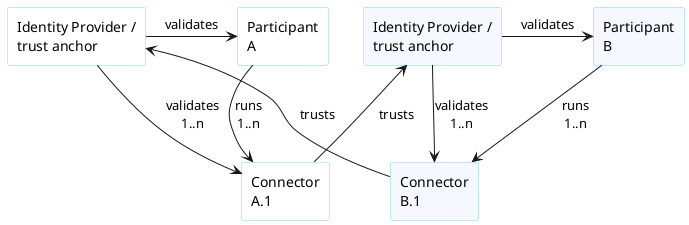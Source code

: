 @startuml

skinParam NoteBackgroundColor WhiteSmoke
skinParam NoteFontColor Black
skinParam ParticipantBackgroundColor WhiteSmoke
skinParam ActorBackgroundColor WhiteSmoke
skinParam AgentBackgroundColor White
skinParam AgentBorderColor SkyBlue
skinparam shadowing false

!define ConsumerColor f8f2ff
!define ProviderColor d9edff
!define WarningColor Business
!define LeadColor Technology

!define A_Color White
!define B_Color F5F9FF

agent ParticipantA as "Participant\nA" #A_Color
agent ConnectorA as "Connector\nA.1" #A_Color
agent IDP1 as "Identity Provider /\ntrust anchor" #A_Color
agent IDP2 as "Identity Provider /\ntrust anchor" #B_Color
agent ConnectorB as "Connector\nB.1" #B_Color
agent ParticipantB as "Participant\nB" #B_Color


ParticipantA -down-> ConnectorA : runs\n1..n
IDP1 -> ParticipantA : validates
IDP1 --> ConnectorA : validates\n1..n
ConnectorA -up-> IDP2 : trusts


ParticipantB -down-> ConnectorB: runs\n1..n
IDP2 -> ParticipantB : validates
IDP2 --> ConnectorB : validates\n1..n
ConnectorB -up-> IDP1: trusts

' STYLING
ConnectorA -[hidden]right-> ConnectorB

@enduml
